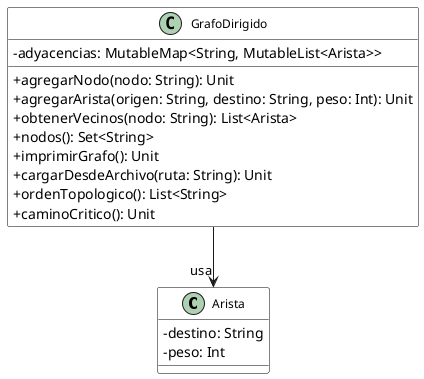 @startuml DiagramaDeClases
' Estilo visual opcional
skinparam classAttributeIconSize 0
skinparam classFontSize 12
skinparam classBorderColor black
skinparam classBackgroundColor white
skinparam shadowing false

class Arista {
    - destino: String
    - peso: Int
}

class GrafoDirigido {
    - adyacencias: MutableMap<String, MutableList<Arista>>
    + agregarNodo(nodo: String): Unit
    + agregarArista(origen: String, destino: String, peso: Int): Unit
    + obtenerVecinos(nodo: String): List<Arista>
    + nodos(): Set<String>
    + imprimirGrafo(): Unit
    + cargarDesdeArchivo(ruta: String): Unit
    + ordenTopologico(): List<String>
    + caminoCritico(): Unit
}

GrafoDirigido --> "usa" Arista
@enduml
